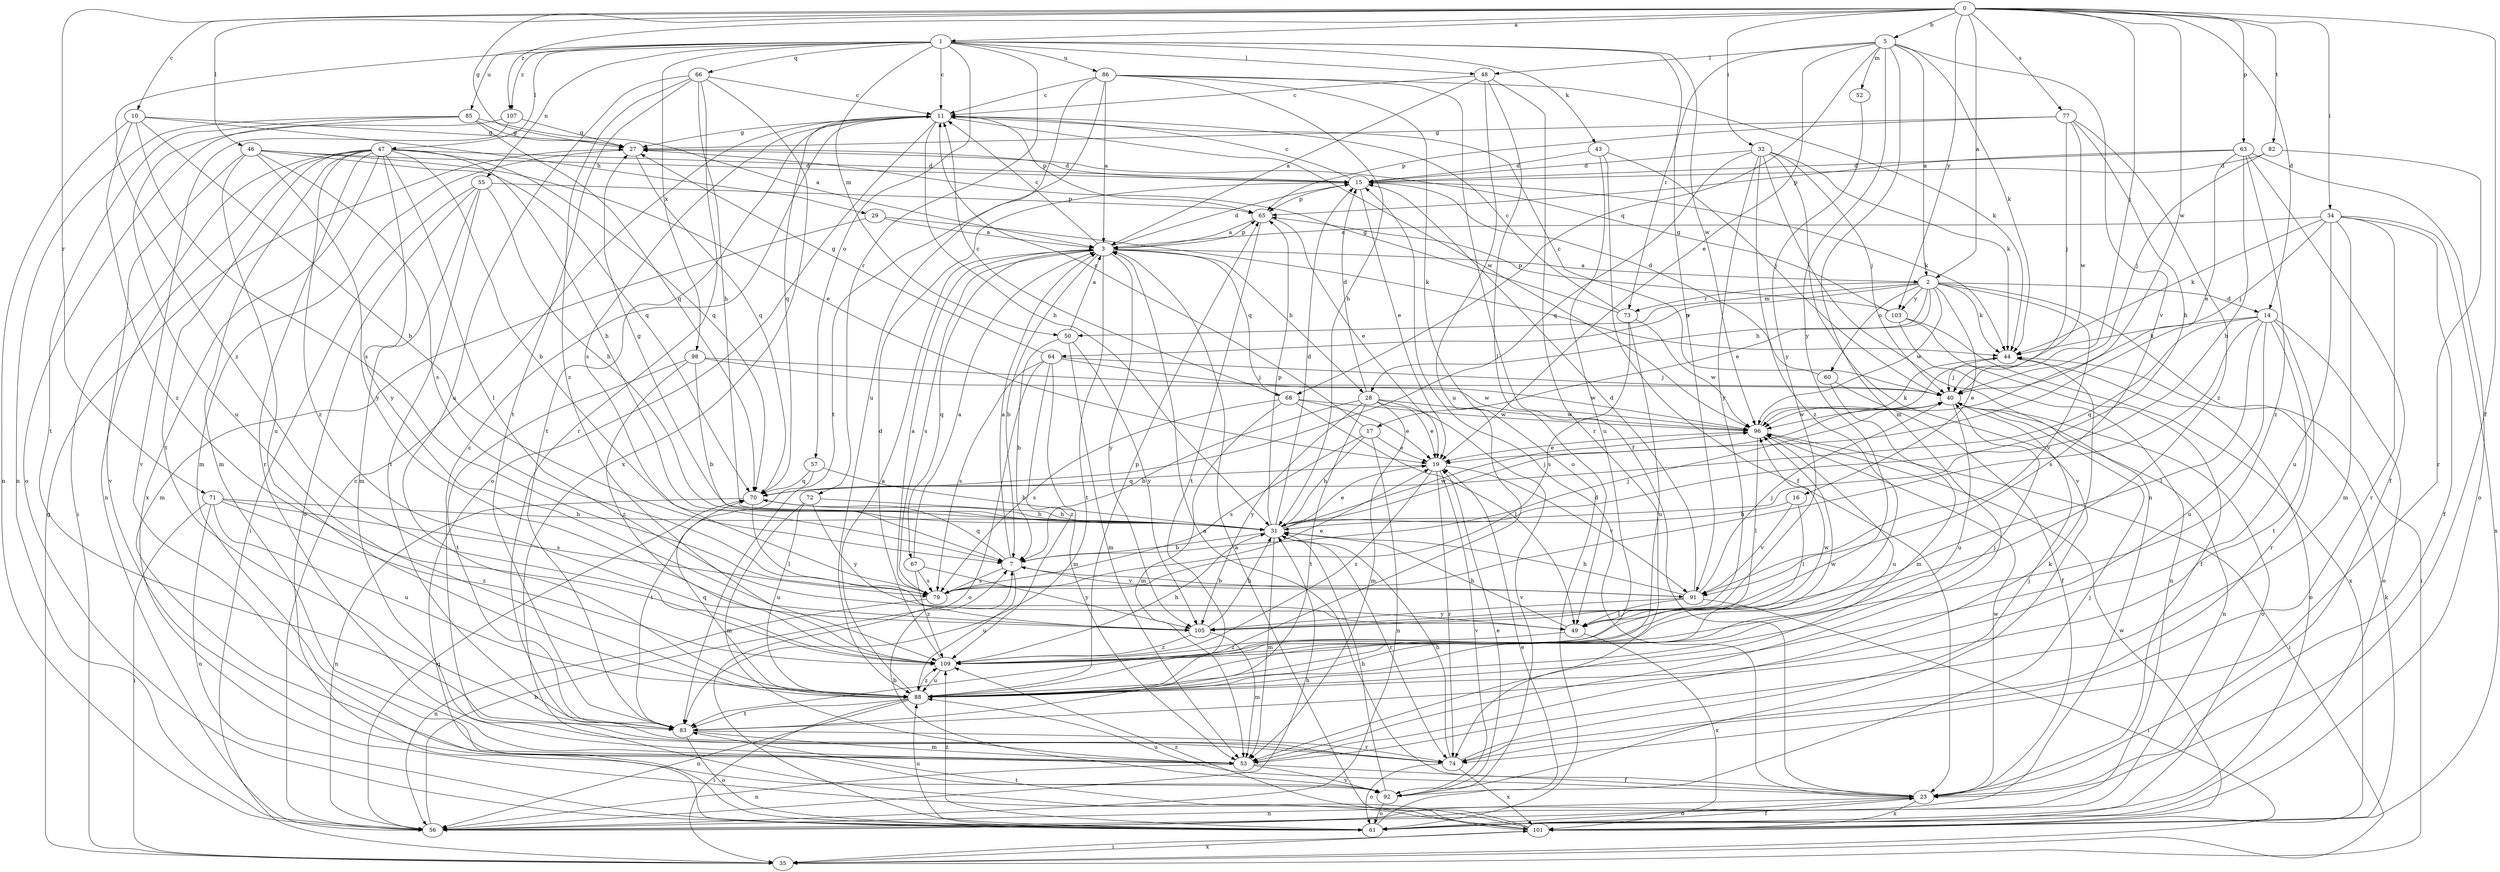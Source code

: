 strict digraph  {
0;
1;
2;
3;
5;
7;
10;
11;
14;
15;
16;
17;
19;
23;
27;
28;
29;
31;
32;
34;
35;
40;
43;
44;
46;
47;
48;
49;
50;
52;
53;
55;
56;
57;
60;
61;
63;
64;
65;
66;
67;
68;
70;
71;
72;
73;
74;
77;
79;
82;
83;
85;
86;
88;
91;
92;
96;
98;
101;
103;
105;
107;
109;
0 -> 1  [label=a];
0 -> 2  [label=a];
0 -> 5  [label=b];
0 -> 10  [label=c];
0 -> 14  [label=d];
0 -> 23  [label=f];
0 -> 27  [label=g];
0 -> 32  [label=i];
0 -> 34  [label=i];
0 -> 40  [label=j];
0 -> 46  [label=l];
0 -> 63  [label=p];
0 -> 71  [label=r];
0 -> 77  [label=s];
0 -> 82  [label=t];
0 -> 96  [label=w];
0 -> 103  [label=y];
0 -> 107  [label=z];
1 -> 11  [label=c];
1 -> 43  [label=k];
1 -> 47  [label=l];
1 -> 48  [label=l];
1 -> 50  [label=m];
1 -> 55  [label=n];
1 -> 57  [label=o];
1 -> 66  [label=q];
1 -> 72  [label=r];
1 -> 85  [label=u];
1 -> 86  [label=u];
1 -> 91  [label=v];
1 -> 96  [label=w];
1 -> 98  [label=x];
1 -> 107  [label=z];
1 -> 109  [label=z];
2 -> 14  [label=d];
2 -> 16  [label=e];
2 -> 17  [label=e];
2 -> 28  [label=h];
2 -> 35  [label=i];
2 -> 44  [label=k];
2 -> 50  [label=m];
2 -> 60  [label=o];
2 -> 64  [label=p];
2 -> 73  [label=r];
2 -> 91  [label=v];
2 -> 96  [label=w];
2 -> 103  [label=y];
3 -> 2  [label=a];
3 -> 7  [label=b];
3 -> 11  [label=c];
3 -> 15  [label=d];
3 -> 28  [label=h];
3 -> 65  [label=p];
3 -> 67  [label=q];
3 -> 68  [label=q];
3 -> 79  [label=s];
3 -> 83  [label=t];
3 -> 105  [label=y];
5 -> 2  [label=a];
5 -> 19  [label=e];
5 -> 44  [label=k];
5 -> 48  [label=l];
5 -> 52  [label=m];
5 -> 53  [label=m];
5 -> 68  [label=q];
5 -> 73  [label=r];
5 -> 91  [label=v];
5 -> 105  [label=y];
7 -> 3  [label=a];
7 -> 40  [label=j];
7 -> 70  [label=q];
7 -> 79  [label=s];
7 -> 88  [label=u];
7 -> 91  [label=v];
10 -> 7  [label=b];
10 -> 27  [label=g];
10 -> 29  [label=h];
10 -> 56  [label=n];
10 -> 79  [label=s];
10 -> 109  [label=z];
11 -> 27  [label=g];
11 -> 31  [label=h];
11 -> 61  [label=o];
11 -> 65  [label=p];
11 -> 70  [label=q];
11 -> 79  [label=s];
11 -> 83  [label=t];
11 -> 96  [label=w];
14 -> 44  [label=k];
14 -> 49  [label=l];
14 -> 61  [label=o];
14 -> 70  [label=q];
14 -> 74  [label=r];
14 -> 79  [label=s];
14 -> 83  [label=t];
14 -> 88  [label=u];
15 -> 11  [label=c];
15 -> 19  [label=e];
15 -> 44  [label=k];
15 -> 65  [label=p];
16 -> 31  [label=h];
16 -> 49  [label=l];
16 -> 91  [label=v];
17 -> 11  [label=c];
17 -> 19  [label=e];
17 -> 31  [label=h];
17 -> 56  [label=n];
17 -> 79  [label=s];
19 -> 70  [label=q];
19 -> 74  [label=r];
19 -> 91  [label=v];
19 -> 92  [label=v];
19 -> 109  [label=z];
23 -> 3  [label=a];
23 -> 15  [label=d];
23 -> 56  [label=n];
23 -> 61  [label=o];
23 -> 88  [label=u];
23 -> 96  [label=w];
23 -> 101  [label=x];
27 -> 15  [label=d];
27 -> 53  [label=m];
27 -> 70  [label=q];
28 -> 7  [label=b];
28 -> 15  [label=d];
28 -> 19  [label=e];
28 -> 53  [label=m];
28 -> 83  [label=t];
28 -> 92  [label=v];
28 -> 96  [label=w];
28 -> 105  [label=y];
29 -> 3  [label=a];
29 -> 44  [label=k];
29 -> 53  [label=m];
31 -> 7  [label=b];
31 -> 15  [label=d];
31 -> 19  [label=e];
31 -> 27  [label=g];
31 -> 40  [label=j];
31 -> 53  [label=m];
31 -> 65  [label=p];
31 -> 74  [label=r];
31 -> 96  [label=w];
32 -> 15  [label=d];
32 -> 40  [label=j];
32 -> 44  [label=k];
32 -> 56  [label=n];
32 -> 70  [label=q];
32 -> 92  [label=v];
32 -> 105  [label=y];
32 -> 109  [label=z];
34 -> 3  [label=a];
34 -> 23  [label=f];
34 -> 40  [label=j];
34 -> 44  [label=k];
34 -> 53  [label=m];
34 -> 74  [label=r];
34 -> 88  [label=u];
34 -> 101  [label=x];
35 -> 27  [label=g];
35 -> 101  [label=x];
40 -> 11  [label=c];
40 -> 56  [label=n];
40 -> 61  [label=o];
40 -> 88  [label=u];
40 -> 96  [label=w];
43 -> 15  [label=d];
43 -> 23  [label=f];
43 -> 40  [label=j];
43 -> 88  [label=u];
44 -> 40  [label=j];
44 -> 61  [label=o];
46 -> 15  [label=d];
46 -> 19  [label=e];
46 -> 70  [label=q];
46 -> 79  [label=s];
46 -> 88  [label=u];
46 -> 92  [label=v];
46 -> 105  [label=y];
47 -> 7  [label=b];
47 -> 15  [label=d];
47 -> 31  [label=h];
47 -> 35  [label=i];
47 -> 49  [label=l];
47 -> 53  [label=m];
47 -> 56  [label=n];
47 -> 70  [label=q];
47 -> 74  [label=r];
47 -> 83  [label=t];
47 -> 101  [label=x];
47 -> 105  [label=y];
47 -> 109  [label=z];
48 -> 3  [label=a];
48 -> 11  [label=c];
48 -> 49  [label=l];
48 -> 74  [label=r];
48 -> 88  [label=u];
49 -> 31  [label=h];
49 -> 101  [label=x];
49 -> 109  [label=z];
50 -> 3  [label=a];
50 -> 7  [label=b];
50 -> 53  [label=m];
50 -> 105  [label=y];
52 -> 105  [label=y];
53 -> 23  [label=f];
53 -> 44  [label=k];
53 -> 56  [label=n];
53 -> 92  [label=v];
55 -> 31  [label=h];
55 -> 35  [label=i];
55 -> 53  [label=m];
55 -> 61  [label=o];
55 -> 65  [label=p];
55 -> 83  [label=t];
56 -> 7  [label=b];
56 -> 11  [label=c];
56 -> 31  [label=h];
56 -> 70  [label=q];
57 -> 31  [label=h];
57 -> 70  [label=q];
57 -> 83  [label=t];
60 -> 15  [label=d];
60 -> 23  [label=f];
60 -> 53  [label=m];
61 -> 19  [label=e];
61 -> 23  [label=f];
61 -> 88  [label=u];
61 -> 109  [label=z];
63 -> 15  [label=d];
63 -> 19  [label=e];
63 -> 23  [label=f];
63 -> 31  [label=h];
63 -> 61  [label=o];
63 -> 65  [label=p];
63 -> 109  [label=z];
64 -> 27  [label=g];
64 -> 40  [label=j];
64 -> 53  [label=m];
64 -> 61  [label=o];
64 -> 79  [label=s];
64 -> 96  [label=w];
64 -> 109  [label=z];
65 -> 3  [label=a];
65 -> 19  [label=e];
65 -> 83  [label=t];
66 -> 11  [label=c];
66 -> 31  [label=h];
66 -> 74  [label=r];
66 -> 83  [label=t];
66 -> 88  [label=u];
66 -> 101  [label=x];
66 -> 109  [label=z];
67 -> 3  [label=a];
67 -> 79  [label=s];
67 -> 105  [label=y];
67 -> 109  [label=z];
68 -> 11  [label=c];
68 -> 19  [label=e];
68 -> 49  [label=l];
68 -> 53  [label=m];
68 -> 79  [label=s];
68 -> 96  [label=w];
70 -> 31  [label=h];
70 -> 49  [label=l];
70 -> 56  [label=n];
71 -> 31  [label=h];
71 -> 35  [label=i];
71 -> 61  [label=o];
71 -> 79  [label=s];
71 -> 88  [label=u];
71 -> 109  [label=z];
72 -> 31  [label=h];
72 -> 53  [label=m];
72 -> 88  [label=u];
72 -> 105  [label=y];
73 -> 11  [label=c];
73 -> 27  [label=g];
73 -> 79  [label=s];
73 -> 88  [label=u];
73 -> 96  [label=w];
74 -> 11  [label=c];
74 -> 31  [label=h];
74 -> 40  [label=j];
74 -> 61  [label=o];
74 -> 101  [label=x];
77 -> 27  [label=g];
77 -> 31  [label=h];
77 -> 40  [label=j];
77 -> 65  [label=p];
77 -> 96  [label=w];
77 -> 109  [label=z];
79 -> 3  [label=a];
79 -> 19  [label=e];
79 -> 56  [label=n];
82 -> 15  [label=d];
82 -> 40  [label=j];
82 -> 74  [label=r];
83 -> 53  [label=m];
83 -> 61  [label=o];
83 -> 74  [label=r];
85 -> 3  [label=a];
85 -> 27  [label=g];
85 -> 56  [label=n];
85 -> 70  [label=q];
85 -> 83  [label=t];
85 -> 88  [label=u];
86 -> 3  [label=a];
86 -> 11  [label=c];
86 -> 23  [label=f];
86 -> 31  [label=h];
86 -> 44  [label=k];
86 -> 61  [label=o];
86 -> 83  [label=t];
86 -> 88  [label=u];
88 -> 3  [label=a];
88 -> 35  [label=i];
88 -> 40  [label=j];
88 -> 56  [label=n];
88 -> 65  [label=p];
88 -> 70  [label=q];
88 -> 83  [label=t];
88 -> 96  [label=w];
88 -> 109  [label=z];
91 -> 7  [label=b];
91 -> 15  [label=d];
91 -> 31  [label=h];
91 -> 35  [label=i];
91 -> 40  [label=j];
91 -> 49  [label=l];
91 -> 105  [label=y];
92 -> 7  [label=b];
92 -> 19  [label=e];
92 -> 31  [label=h];
92 -> 40  [label=j];
92 -> 61  [label=o];
96 -> 19  [label=e];
96 -> 35  [label=i];
96 -> 44  [label=k];
96 -> 49  [label=l];
96 -> 88  [label=u];
98 -> 7  [label=b];
98 -> 40  [label=j];
98 -> 83  [label=t];
98 -> 96  [label=w];
98 -> 109  [label=z];
101 -> 3  [label=a];
101 -> 35  [label=i];
101 -> 44  [label=k];
101 -> 83  [label=t];
101 -> 96  [label=w];
101 -> 109  [label=z];
103 -> 23  [label=f];
103 -> 27  [label=g];
103 -> 56  [label=n];
103 -> 65  [label=p];
103 -> 101  [label=x];
105 -> 31  [label=h];
105 -> 53  [label=m];
105 -> 109  [label=z];
107 -> 27  [label=g];
107 -> 61  [label=o];
107 -> 92  [label=v];
109 -> 15  [label=d];
109 -> 31  [label=h];
109 -> 88  [label=u];
109 -> 96  [label=w];
}

